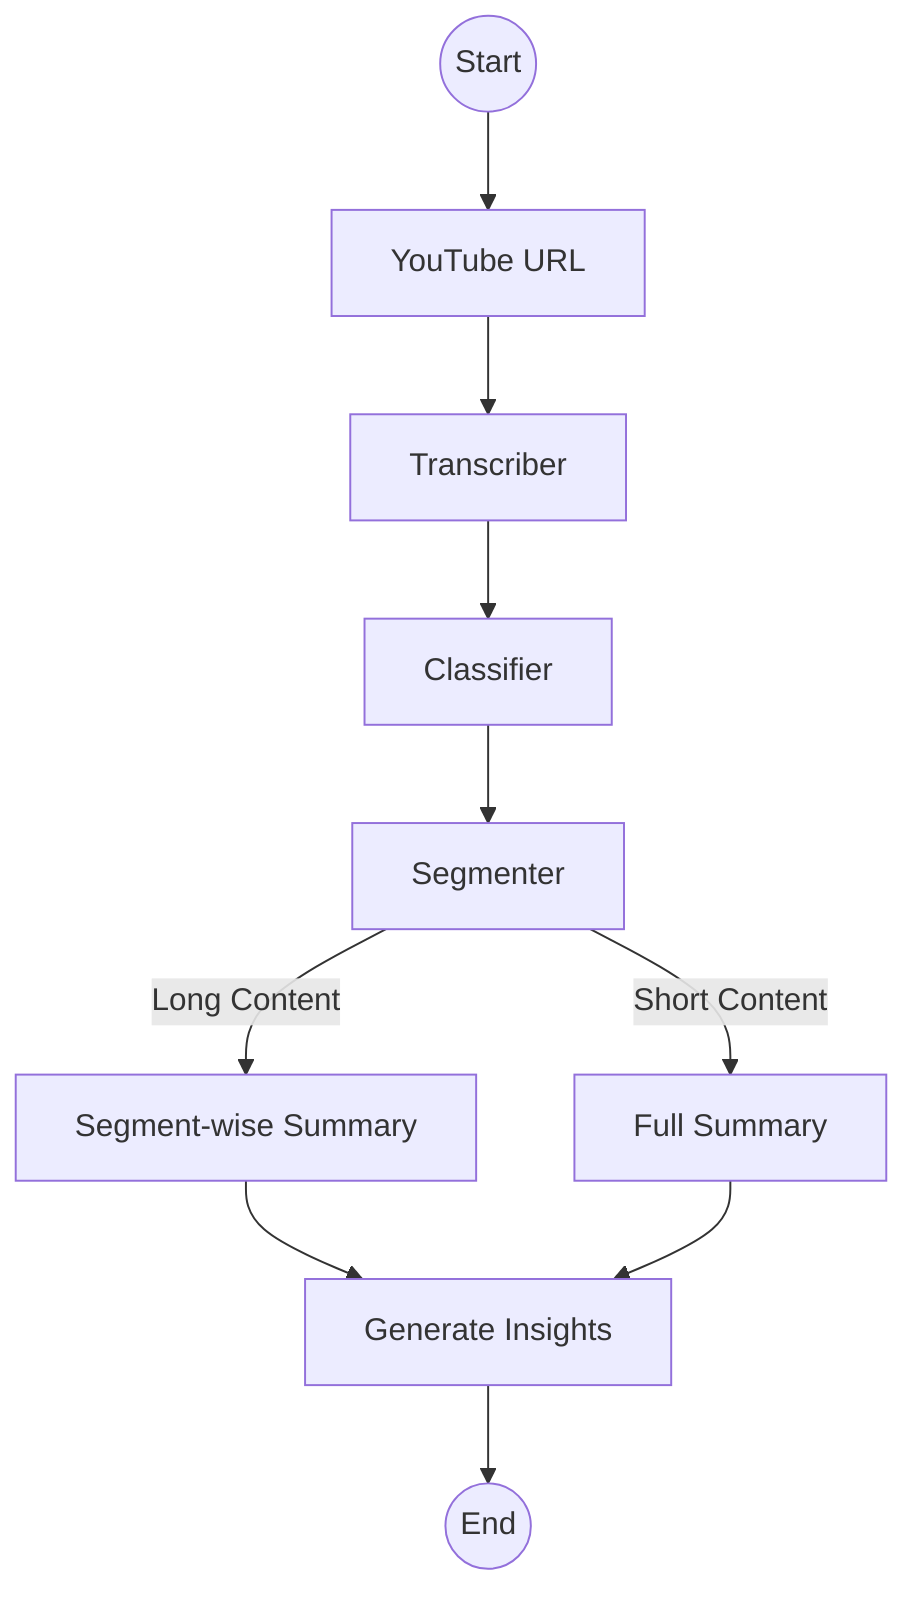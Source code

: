 graph TD
            START((Start)) --> A[YouTube URL]
            A --> B[Transcriber]
            B --> C[Classifier]
            C --> D[Segmenter]
            D -->|Long Content| E1[Segment-wise Summary]
            D -->|Short Content| E2[Full Summary]
            E1 --> F[Generate Insights]
            E2 --> F
            F --> END((End))